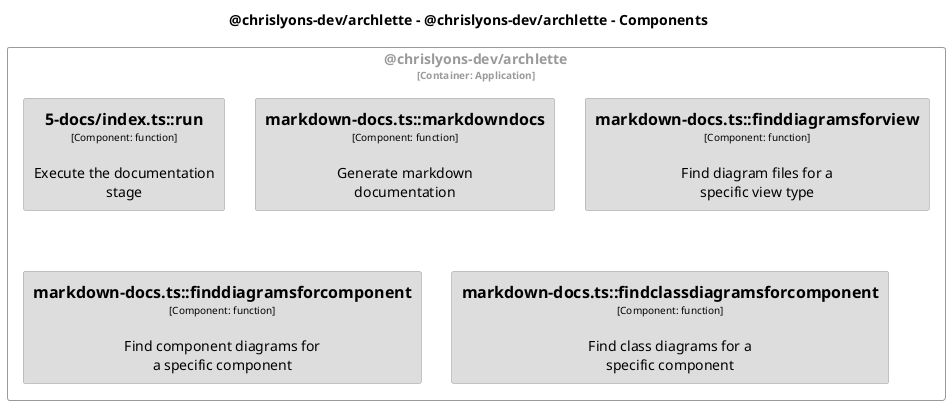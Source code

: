 @startuml
set separator none
title @chrislyons-dev/archlette - @chrislyons-dev/archlette - Components

top to bottom direction
skinparam ranksep 60
skinparam nodesep 30

skinparam {
  arrowFontSize 10
  defaultTextAlignment center
  wrapWidth 200
  maxMessageSize 100
}

hide stereotype

skinparam rectangle<<chrislyonsdevarchlette.chrislyonsdevarchlette.5docsindextsrun>> {
  BackgroundColor #dddddd
  FontColor #000000
  BorderColor #9a9a9a
  shadowing false
}
skinparam rectangle<<chrislyonsdevarchlette.chrislyonsdevarchlette.markdowndocstsfindclassdiagramsforcomponent>> {
  BackgroundColor #dddddd
  FontColor #000000
  BorderColor #9a9a9a
  shadowing false
}
skinparam rectangle<<chrislyonsdevarchlette.chrislyonsdevarchlette.markdowndocstsfinddiagramsforcomponent>> {
  BackgroundColor #dddddd
  FontColor #000000
  BorderColor #9a9a9a
  shadowing false
}
skinparam rectangle<<chrislyonsdevarchlette.chrislyonsdevarchlette.markdowndocstsfinddiagramsforview>> {
  BackgroundColor #dddddd
  FontColor #000000
  BorderColor #9a9a9a
  shadowing false
}
skinparam rectangle<<chrislyonsdevarchlette.chrislyonsdevarchlette.markdowndocstsmarkdowndocs>> {
  BackgroundColor #dddddd
  FontColor #000000
  BorderColor #9a9a9a
  shadowing false
}
skinparam rectangle<<chrislyonsdevarchlette.chrislyonsdevarchlette>> {
  BorderColor #9a9a9a
  FontColor #9a9a9a
  shadowing false
}

rectangle "@chrislyons-dev/archlette\n<size:10>[Container: Application]</size>" <<chrislyonsdevarchlette.chrislyonsdevarchlette>> {
  rectangle "==5-docs/index.ts::run\n<size:10>[Component: function]</size>\n\nExecute the documentation stage" <<chrislyonsdevarchlette.chrislyonsdevarchlette.5docsindextsrun>> as chrislyonsdevarchlette.chrislyonsdevarchlette.5docsindextsrun
  rectangle "==markdown-docs.ts::markdowndocs\n<size:10>[Component: function]</size>\n\nGenerate markdown documentation" <<chrislyonsdevarchlette.chrislyonsdevarchlette.markdowndocstsmarkdowndocs>> as chrislyonsdevarchlette.chrislyonsdevarchlette.markdowndocstsmarkdowndocs
  rectangle "==markdown-docs.ts::finddiagramsforview\n<size:10>[Component: function]</size>\n\nFind diagram files for a specific view type" <<chrislyonsdevarchlette.chrislyonsdevarchlette.markdowndocstsfinddiagramsforview>> as chrislyonsdevarchlette.chrislyonsdevarchlette.markdowndocstsfinddiagramsforview
  rectangle "==markdown-docs.ts::finddiagramsforcomponent\n<size:10>[Component: function]</size>\n\nFind component diagrams for a specific component" <<chrislyonsdevarchlette.chrislyonsdevarchlette.markdowndocstsfinddiagramsforcomponent>> as chrislyonsdevarchlette.chrislyonsdevarchlette.markdowndocstsfinddiagramsforcomponent
  rectangle "==markdown-docs.ts::findclassdiagramsforcomponent\n<size:10>[Component: function]</size>\n\nFind class diagrams for a specific component" <<chrislyonsdevarchlette.chrislyonsdevarchlette.markdowndocstsfindclassdiagramsforcomponent>> as chrislyonsdevarchlette.chrislyonsdevarchlette.markdowndocstsfindclassdiagramsforcomponent
}

@enduml